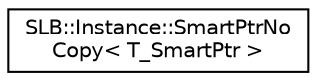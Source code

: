 digraph "Graphical Class Hierarchy"
{
  edge [fontname="Helvetica",fontsize="10",labelfontname="Helvetica",labelfontsize="10"];
  node [fontname="Helvetica",fontsize="10",shape=record];
  rankdir="LR";
  Node1 [label="SLB::Instance::SmartPtrNo\lCopy\< T_SmartPtr \>",height=0.2,width=0.4,color="black", fillcolor="white", style="filled",URL="$structSLB_1_1Instance_1_1SmartPtrNoCopy.html"];
}
